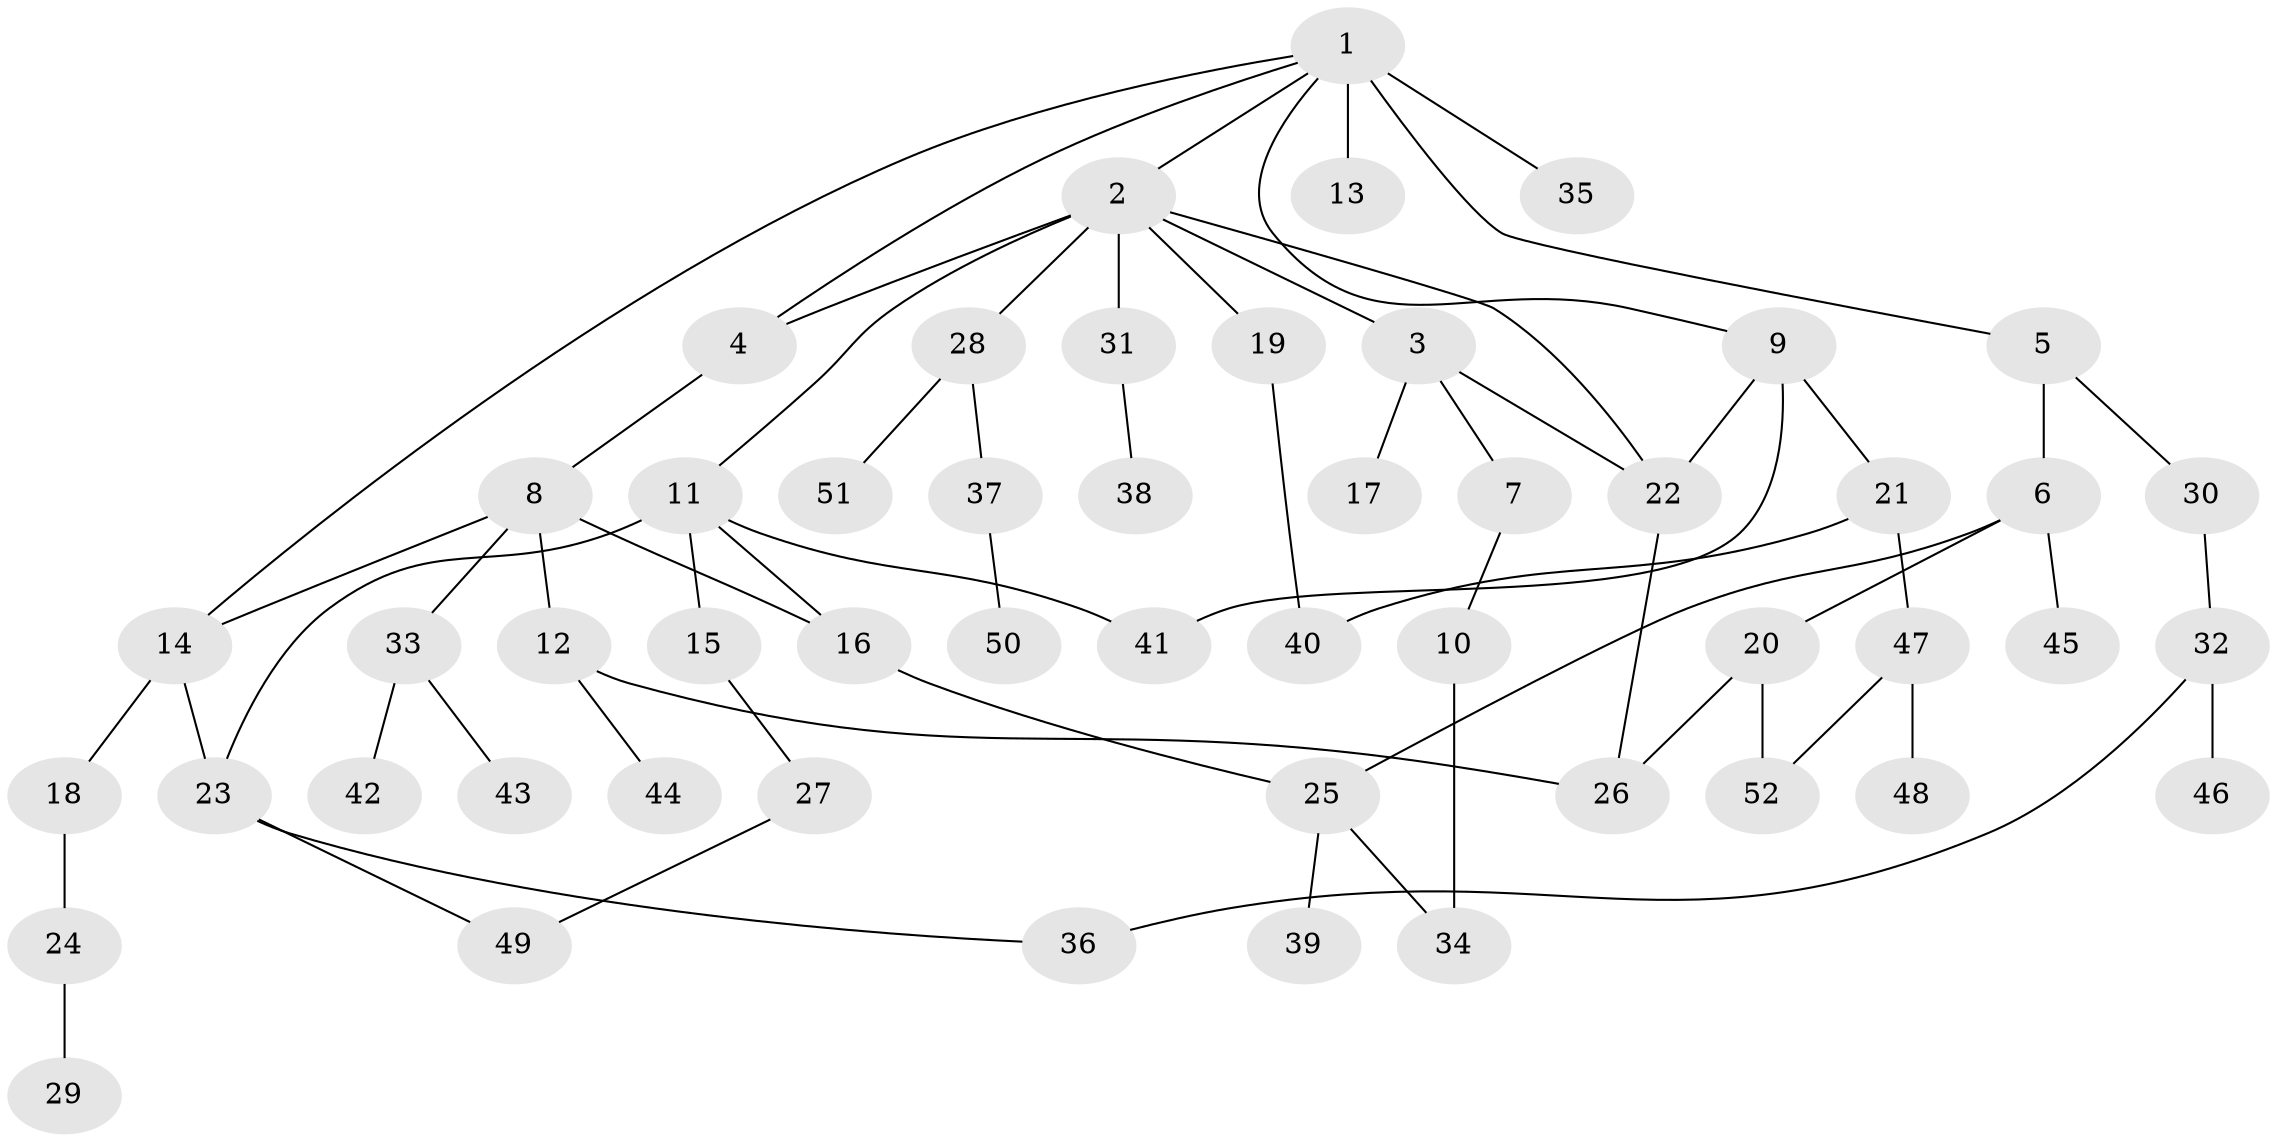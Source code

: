 // original degree distribution, {4: 0.1188118811881188, 8: 0.009900990099009901, 6: 0.019801980198019802, 3: 0.18811881188118812, 7: 0.009900990099009901, 5: 0.019801980198019802, 2: 0.25742574257425743, 1: 0.37623762376237624}
// Generated by graph-tools (version 1.1) at 2025/34/03/09/25 02:34:25]
// undirected, 52 vertices, 66 edges
graph export_dot {
graph [start="1"]
  node [color=gray90,style=filled];
  1;
  2;
  3;
  4;
  5;
  6;
  7;
  8;
  9;
  10;
  11;
  12;
  13;
  14;
  15;
  16;
  17;
  18;
  19;
  20;
  21;
  22;
  23;
  24;
  25;
  26;
  27;
  28;
  29;
  30;
  31;
  32;
  33;
  34;
  35;
  36;
  37;
  38;
  39;
  40;
  41;
  42;
  43;
  44;
  45;
  46;
  47;
  48;
  49;
  50;
  51;
  52;
  1 -- 2 [weight=1.0];
  1 -- 4 [weight=1.0];
  1 -- 5 [weight=1.0];
  1 -- 9 [weight=1.0];
  1 -- 13 [weight=1.0];
  1 -- 14 [weight=1.0];
  1 -- 35 [weight=3.0];
  2 -- 3 [weight=1.0];
  2 -- 4 [weight=1.0];
  2 -- 11 [weight=1.0];
  2 -- 19 [weight=1.0];
  2 -- 22 [weight=1.0];
  2 -- 28 [weight=1.0];
  2 -- 31 [weight=1.0];
  3 -- 7 [weight=1.0];
  3 -- 17 [weight=2.0];
  3 -- 22 [weight=1.0];
  4 -- 8 [weight=1.0];
  5 -- 6 [weight=1.0];
  5 -- 30 [weight=1.0];
  6 -- 20 [weight=1.0];
  6 -- 25 [weight=1.0];
  6 -- 45 [weight=1.0];
  7 -- 10 [weight=2.0];
  8 -- 12 [weight=1.0];
  8 -- 14 [weight=1.0];
  8 -- 16 [weight=2.0];
  8 -- 33 [weight=1.0];
  9 -- 21 [weight=1.0];
  9 -- 22 [weight=1.0];
  9 -- 41 [weight=1.0];
  10 -- 34 [weight=1.0];
  11 -- 15 [weight=1.0];
  11 -- 16 [weight=1.0];
  11 -- 23 [weight=1.0];
  11 -- 41 [weight=1.0];
  12 -- 26 [weight=1.0];
  12 -- 44 [weight=1.0];
  14 -- 18 [weight=1.0];
  14 -- 23 [weight=1.0];
  15 -- 27 [weight=1.0];
  16 -- 25 [weight=1.0];
  18 -- 24 [weight=1.0];
  19 -- 40 [weight=1.0];
  20 -- 26 [weight=1.0];
  20 -- 52 [weight=1.0];
  21 -- 40 [weight=1.0];
  21 -- 47 [weight=1.0];
  22 -- 26 [weight=1.0];
  23 -- 36 [weight=1.0];
  23 -- 49 [weight=1.0];
  24 -- 29 [weight=1.0];
  25 -- 34 [weight=1.0];
  25 -- 39 [weight=1.0];
  27 -- 49 [weight=1.0];
  28 -- 37 [weight=1.0];
  28 -- 51 [weight=1.0];
  30 -- 32 [weight=1.0];
  31 -- 38 [weight=1.0];
  32 -- 36 [weight=1.0];
  32 -- 46 [weight=1.0];
  33 -- 42 [weight=1.0];
  33 -- 43 [weight=1.0];
  37 -- 50 [weight=1.0];
  47 -- 48 [weight=3.0];
  47 -- 52 [weight=1.0];
}
